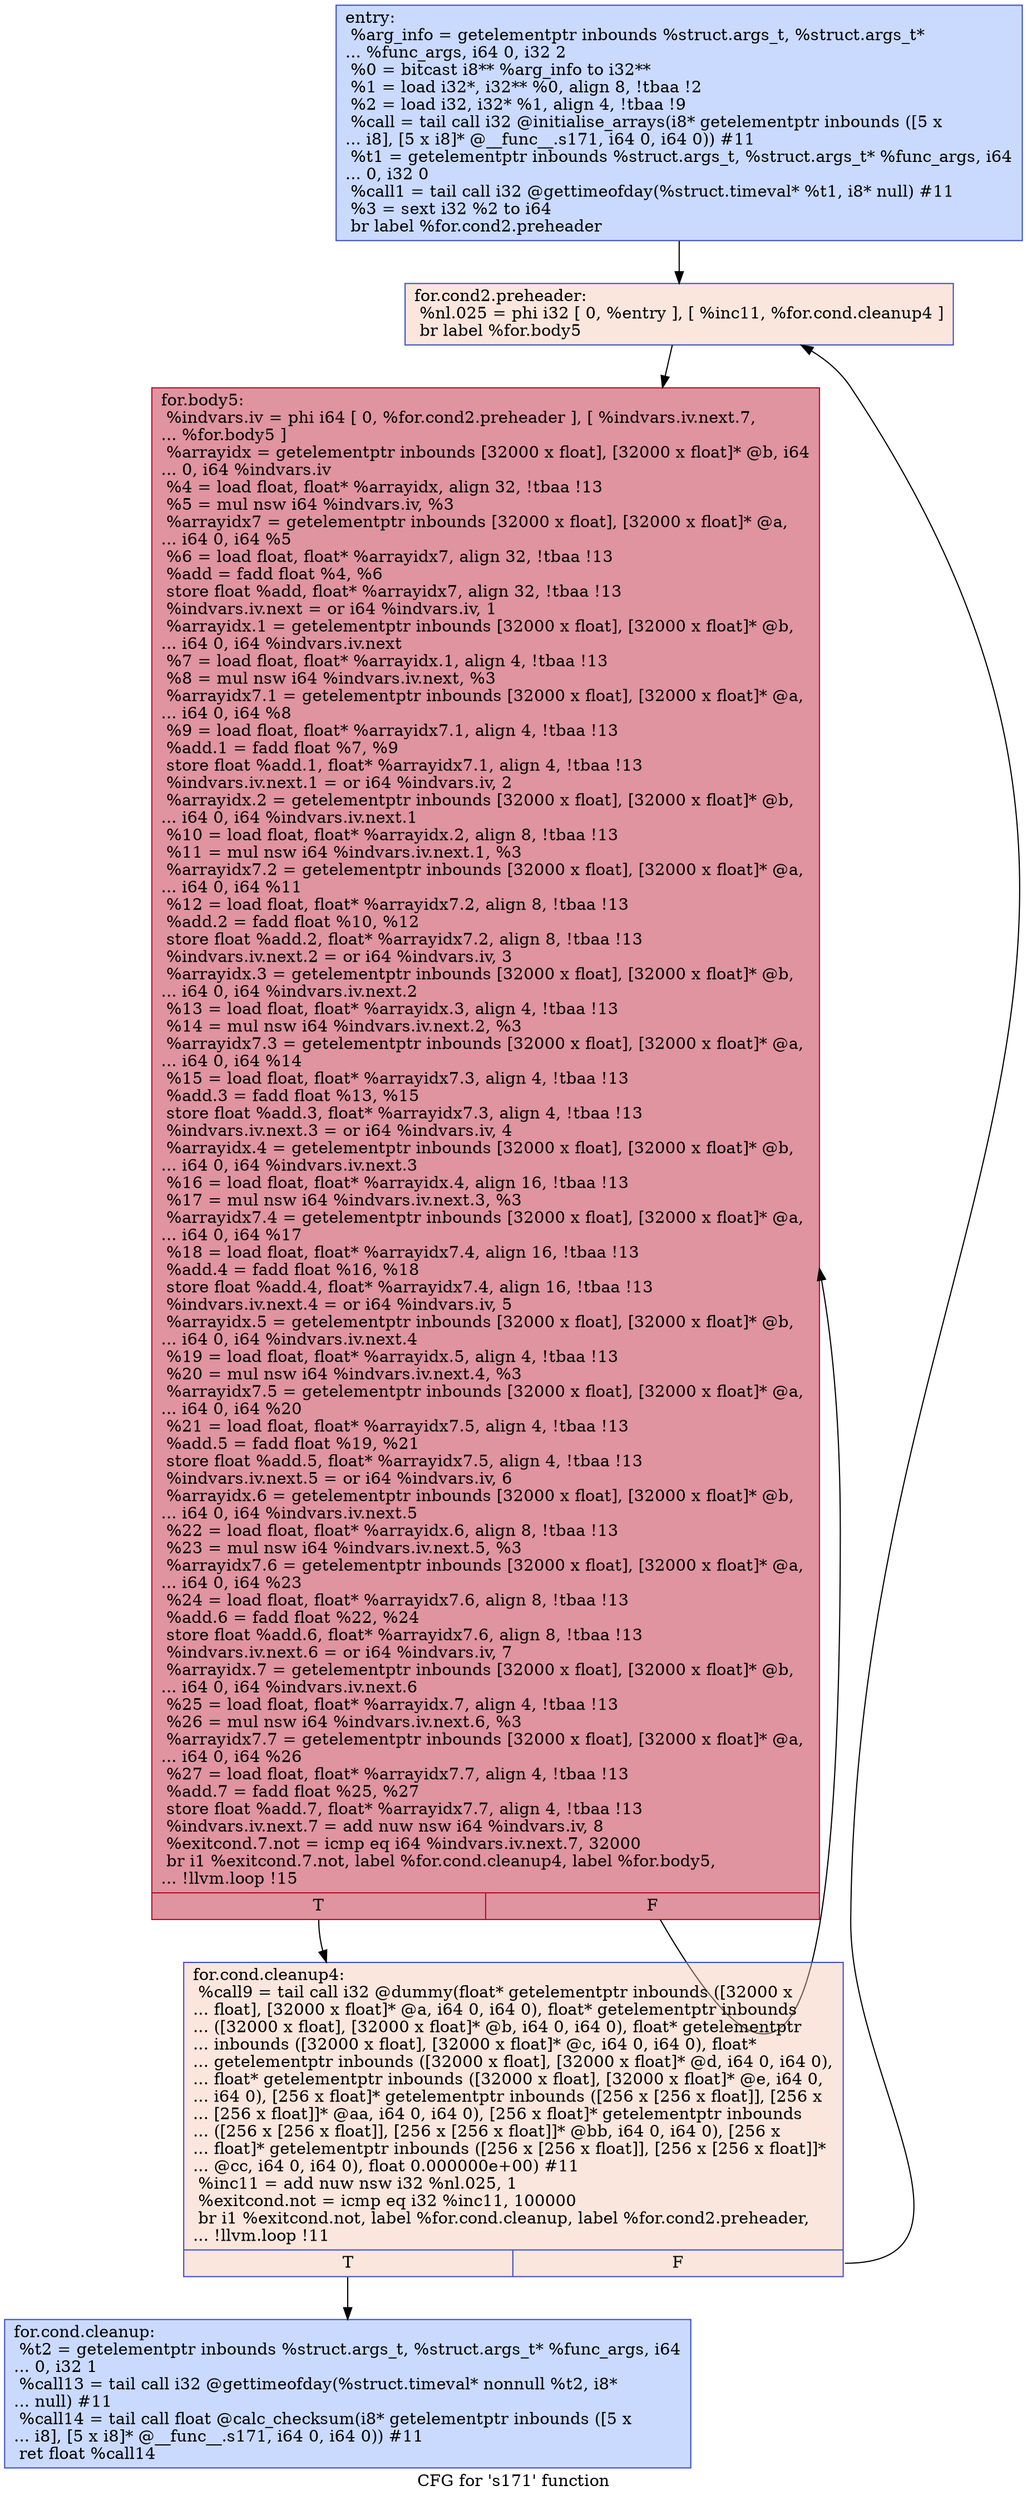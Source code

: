 digraph "CFG for 's171' function" {
	label="CFG for 's171' function";

	Node0x564c93a36570 [shape=record,color="#3d50c3ff", style=filled, fillcolor="#88abfd70",label="{entry:\l  %arg_info = getelementptr inbounds %struct.args_t, %struct.args_t*\l... %func_args, i64 0, i32 2\l  %0 = bitcast i8** %arg_info to i32**\l  %1 = load i32*, i32** %0, align 8, !tbaa !2\l  %2 = load i32, i32* %1, align 4, !tbaa !9\l  %call = tail call i32 @initialise_arrays(i8* getelementptr inbounds ([5 x\l... i8], [5 x i8]* @__func__.s171, i64 0, i64 0)) #11\l  %t1 = getelementptr inbounds %struct.args_t, %struct.args_t* %func_args, i64\l... 0, i32 0\l  %call1 = tail call i32 @gettimeofday(%struct.timeval* %t1, i8* null) #11\l  %3 = sext i32 %2 to i64\l  br label %for.cond2.preheader\l}"];
	Node0x564c93a36570 -> Node0x564c93a37300;
	Node0x564c93a37300 [shape=record,color="#3d50c3ff", style=filled, fillcolor="#f3c7b170",label="{for.cond2.preheader:                              \l  %nl.025 = phi i32 [ 0, %entry ], [ %inc11, %for.cond.cleanup4 ]\l  br label %for.body5\l}"];
	Node0x564c93a37300 -> Node0x564c93a37530;
	Node0x564c93a375f0 [shape=record,color="#3d50c3ff", style=filled, fillcolor="#88abfd70",label="{for.cond.cleanup:                                 \l  %t2 = getelementptr inbounds %struct.args_t, %struct.args_t* %func_args, i64\l... 0, i32 1\l  %call13 = tail call i32 @gettimeofday(%struct.timeval* nonnull %t2, i8*\l... null) #11\l  %call14 = tail call float @calc_checksum(i8* getelementptr inbounds ([5 x\l... i8], [5 x i8]* @__func__.s171, i64 0, i64 0)) #11\l  ret float %call14\l}"];
	Node0x564c93a37420 [shape=record,color="#3d50c3ff", style=filled, fillcolor="#f3c7b170",label="{for.cond.cleanup4:                                \l  %call9 = tail call i32 @dummy(float* getelementptr inbounds ([32000 x\l... float], [32000 x float]* @a, i64 0, i64 0), float* getelementptr inbounds\l... ([32000 x float], [32000 x float]* @b, i64 0, i64 0), float* getelementptr\l... inbounds ([32000 x float], [32000 x float]* @c, i64 0, i64 0), float*\l... getelementptr inbounds ([32000 x float], [32000 x float]* @d, i64 0, i64 0),\l... float* getelementptr inbounds ([32000 x float], [32000 x float]* @e, i64 0,\l... i64 0), [256 x float]* getelementptr inbounds ([256 x [256 x float]], [256 x\l... [256 x float]]* @aa, i64 0, i64 0), [256 x float]* getelementptr inbounds\l... ([256 x [256 x float]], [256 x [256 x float]]* @bb, i64 0, i64 0), [256 x\l... float]* getelementptr inbounds ([256 x [256 x float]], [256 x [256 x float]]*\l... @cc, i64 0, i64 0), float 0.000000e+00) #11\l  %inc11 = add nuw nsw i32 %nl.025, 1\l  %exitcond.not = icmp eq i32 %inc11, 100000\l  br i1 %exitcond.not, label %for.cond.cleanup, label %for.cond2.preheader,\l... !llvm.loop !11\l|{<s0>T|<s1>F}}"];
	Node0x564c93a37420:s0 -> Node0x564c93a375f0;
	Node0x564c93a37420:s1 -> Node0x564c93a37300;
	Node0x564c93a37530 [shape=record,color="#b70d28ff", style=filled, fillcolor="#b70d2870",label="{for.body5:                                        \l  %indvars.iv = phi i64 [ 0, %for.cond2.preheader ], [ %indvars.iv.next.7,\l... %for.body5 ]\l  %arrayidx = getelementptr inbounds [32000 x float], [32000 x float]* @b, i64\l... 0, i64 %indvars.iv\l  %4 = load float, float* %arrayidx, align 32, !tbaa !13\l  %5 = mul nsw i64 %indvars.iv, %3\l  %arrayidx7 = getelementptr inbounds [32000 x float], [32000 x float]* @a,\l... i64 0, i64 %5\l  %6 = load float, float* %arrayidx7, align 32, !tbaa !13\l  %add = fadd float %4, %6\l  store float %add, float* %arrayidx7, align 32, !tbaa !13\l  %indvars.iv.next = or i64 %indvars.iv, 1\l  %arrayidx.1 = getelementptr inbounds [32000 x float], [32000 x float]* @b,\l... i64 0, i64 %indvars.iv.next\l  %7 = load float, float* %arrayidx.1, align 4, !tbaa !13\l  %8 = mul nsw i64 %indvars.iv.next, %3\l  %arrayidx7.1 = getelementptr inbounds [32000 x float], [32000 x float]* @a,\l... i64 0, i64 %8\l  %9 = load float, float* %arrayidx7.1, align 4, !tbaa !13\l  %add.1 = fadd float %7, %9\l  store float %add.1, float* %arrayidx7.1, align 4, !tbaa !13\l  %indvars.iv.next.1 = or i64 %indvars.iv, 2\l  %arrayidx.2 = getelementptr inbounds [32000 x float], [32000 x float]* @b,\l... i64 0, i64 %indvars.iv.next.1\l  %10 = load float, float* %arrayidx.2, align 8, !tbaa !13\l  %11 = mul nsw i64 %indvars.iv.next.1, %3\l  %arrayidx7.2 = getelementptr inbounds [32000 x float], [32000 x float]* @a,\l... i64 0, i64 %11\l  %12 = load float, float* %arrayidx7.2, align 8, !tbaa !13\l  %add.2 = fadd float %10, %12\l  store float %add.2, float* %arrayidx7.2, align 8, !tbaa !13\l  %indvars.iv.next.2 = or i64 %indvars.iv, 3\l  %arrayidx.3 = getelementptr inbounds [32000 x float], [32000 x float]* @b,\l... i64 0, i64 %indvars.iv.next.2\l  %13 = load float, float* %arrayidx.3, align 4, !tbaa !13\l  %14 = mul nsw i64 %indvars.iv.next.2, %3\l  %arrayidx7.3 = getelementptr inbounds [32000 x float], [32000 x float]* @a,\l... i64 0, i64 %14\l  %15 = load float, float* %arrayidx7.3, align 4, !tbaa !13\l  %add.3 = fadd float %13, %15\l  store float %add.3, float* %arrayidx7.3, align 4, !tbaa !13\l  %indvars.iv.next.3 = or i64 %indvars.iv, 4\l  %arrayidx.4 = getelementptr inbounds [32000 x float], [32000 x float]* @b,\l... i64 0, i64 %indvars.iv.next.3\l  %16 = load float, float* %arrayidx.4, align 16, !tbaa !13\l  %17 = mul nsw i64 %indvars.iv.next.3, %3\l  %arrayidx7.4 = getelementptr inbounds [32000 x float], [32000 x float]* @a,\l... i64 0, i64 %17\l  %18 = load float, float* %arrayidx7.4, align 16, !tbaa !13\l  %add.4 = fadd float %16, %18\l  store float %add.4, float* %arrayidx7.4, align 16, !tbaa !13\l  %indvars.iv.next.4 = or i64 %indvars.iv, 5\l  %arrayidx.5 = getelementptr inbounds [32000 x float], [32000 x float]* @b,\l... i64 0, i64 %indvars.iv.next.4\l  %19 = load float, float* %arrayidx.5, align 4, !tbaa !13\l  %20 = mul nsw i64 %indvars.iv.next.4, %3\l  %arrayidx7.5 = getelementptr inbounds [32000 x float], [32000 x float]* @a,\l... i64 0, i64 %20\l  %21 = load float, float* %arrayidx7.5, align 4, !tbaa !13\l  %add.5 = fadd float %19, %21\l  store float %add.5, float* %arrayidx7.5, align 4, !tbaa !13\l  %indvars.iv.next.5 = or i64 %indvars.iv, 6\l  %arrayidx.6 = getelementptr inbounds [32000 x float], [32000 x float]* @b,\l... i64 0, i64 %indvars.iv.next.5\l  %22 = load float, float* %arrayidx.6, align 8, !tbaa !13\l  %23 = mul nsw i64 %indvars.iv.next.5, %3\l  %arrayidx7.6 = getelementptr inbounds [32000 x float], [32000 x float]* @a,\l... i64 0, i64 %23\l  %24 = load float, float* %arrayidx7.6, align 8, !tbaa !13\l  %add.6 = fadd float %22, %24\l  store float %add.6, float* %arrayidx7.6, align 8, !tbaa !13\l  %indvars.iv.next.6 = or i64 %indvars.iv, 7\l  %arrayidx.7 = getelementptr inbounds [32000 x float], [32000 x float]* @b,\l... i64 0, i64 %indvars.iv.next.6\l  %25 = load float, float* %arrayidx.7, align 4, !tbaa !13\l  %26 = mul nsw i64 %indvars.iv.next.6, %3\l  %arrayidx7.7 = getelementptr inbounds [32000 x float], [32000 x float]* @a,\l... i64 0, i64 %26\l  %27 = load float, float* %arrayidx7.7, align 4, !tbaa !13\l  %add.7 = fadd float %25, %27\l  store float %add.7, float* %arrayidx7.7, align 4, !tbaa !13\l  %indvars.iv.next.7 = add nuw nsw i64 %indvars.iv, 8\l  %exitcond.7.not = icmp eq i64 %indvars.iv.next.7, 32000\l  br i1 %exitcond.7.not, label %for.cond.cleanup4, label %for.body5,\l... !llvm.loop !15\l|{<s0>T|<s1>F}}"];
	Node0x564c93a37530:s0 -> Node0x564c93a37420;
	Node0x564c93a37530:s1 -> Node0x564c93a37530;
}
